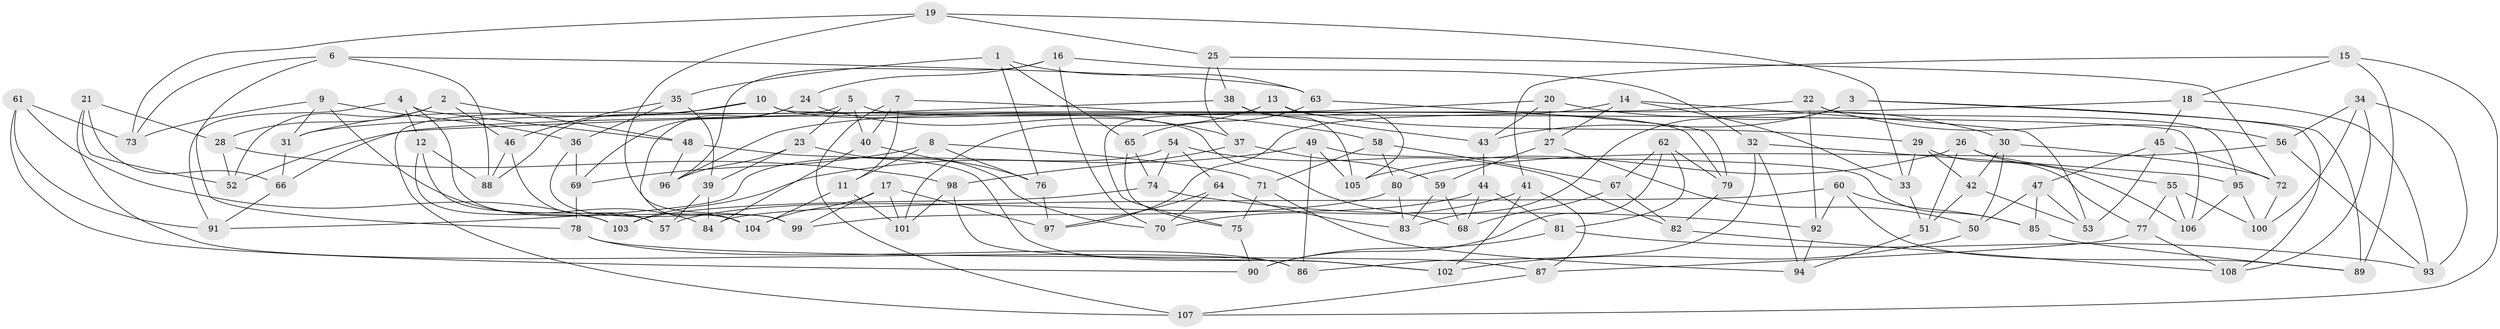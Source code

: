 // Generated by graph-tools (version 1.1) at 2025/26/03/09/25 03:26:59]
// undirected, 108 vertices, 216 edges
graph export_dot {
graph [start="1"]
  node [color=gray90,style=filled];
  1;
  2;
  3;
  4;
  5;
  6;
  7;
  8;
  9;
  10;
  11;
  12;
  13;
  14;
  15;
  16;
  17;
  18;
  19;
  20;
  21;
  22;
  23;
  24;
  25;
  26;
  27;
  28;
  29;
  30;
  31;
  32;
  33;
  34;
  35;
  36;
  37;
  38;
  39;
  40;
  41;
  42;
  43;
  44;
  45;
  46;
  47;
  48;
  49;
  50;
  51;
  52;
  53;
  54;
  55;
  56;
  57;
  58;
  59;
  60;
  61;
  62;
  63;
  64;
  65;
  66;
  67;
  68;
  69;
  70;
  71;
  72;
  73;
  74;
  75;
  76;
  77;
  78;
  79;
  80;
  81;
  82;
  83;
  84;
  85;
  86;
  87;
  88;
  89;
  90;
  91;
  92;
  93;
  94;
  95;
  96;
  97;
  98;
  99;
  100;
  101;
  102;
  103;
  104;
  105;
  106;
  107;
  108;
  1 -- 76;
  1 -- 63;
  1 -- 65;
  1 -- 35;
  2 -- 52;
  2 -- 28;
  2 -- 46;
  2 -- 48;
  3 -- 83;
  3 -- 89;
  3 -- 43;
  3 -- 108;
  4 -- 91;
  4 -- 104;
  4 -- 48;
  4 -- 12;
  5 -- 107;
  5 -- 23;
  5 -- 40;
  5 -- 79;
  6 -- 88;
  6 -- 78;
  6 -- 73;
  6 -- 63;
  7 -- 40;
  7 -- 107;
  7 -- 11;
  7 -- 58;
  8 -- 11;
  8 -- 76;
  8 -- 69;
  8 -- 71;
  9 -- 84;
  9 -- 31;
  9 -- 73;
  9 -- 36;
  10 -- 88;
  10 -- 106;
  10 -- 68;
  10 -- 31;
  11 -- 104;
  11 -- 101;
  12 -- 103;
  12 -- 57;
  12 -- 88;
  13 -- 29;
  13 -- 75;
  13 -- 105;
  13 -- 101;
  14 -- 53;
  14 -- 97;
  14 -- 27;
  14 -- 33;
  15 -- 89;
  15 -- 107;
  15 -- 18;
  15 -- 41;
  16 -- 70;
  16 -- 96;
  16 -- 24;
  16 -- 32;
  17 -- 97;
  17 -- 99;
  17 -- 104;
  17 -- 101;
  18 -- 45;
  18 -- 52;
  18 -- 93;
  19 -- 25;
  19 -- 73;
  19 -- 33;
  19 -- 99;
  20 -- 30;
  20 -- 27;
  20 -- 96;
  20 -- 43;
  21 -- 28;
  21 -- 66;
  21 -- 52;
  21 -- 86;
  22 -- 92;
  22 -- 56;
  22 -- 31;
  22 -- 95;
  23 -- 70;
  23 -- 39;
  23 -- 96;
  24 -- 104;
  24 -- 37;
  24 -- 69;
  25 -- 72;
  25 -- 37;
  25 -- 38;
  26 -- 51;
  26 -- 55;
  26 -- 105;
  26 -- 106;
  27 -- 50;
  27 -- 59;
  28 -- 52;
  28 -- 98;
  29 -- 33;
  29 -- 42;
  29 -- 77;
  30 -- 72;
  30 -- 50;
  30 -- 42;
  31 -- 66;
  32 -- 94;
  32 -- 86;
  32 -- 95;
  33 -- 51;
  34 -- 108;
  34 -- 93;
  34 -- 56;
  34 -- 100;
  35 -- 39;
  35 -- 36;
  35 -- 46;
  36 -- 69;
  36 -- 99;
  37 -- 59;
  37 -- 98;
  38 -- 43;
  38 -- 105;
  38 -- 66;
  39 -- 57;
  39 -- 84;
  40 -- 84;
  40 -- 76;
  41 -- 70;
  41 -- 102;
  41 -- 87;
  42 -- 51;
  42 -- 53;
  43 -- 44;
  44 -- 81;
  44 -- 57;
  44 -- 68;
  45 -- 53;
  45 -- 72;
  45 -- 47;
  46 -- 88;
  46 -- 57;
  47 -- 50;
  47 -- 53;
  47 -- 85;
  48 -- 96;
  48 -- 102;
  49 -- 85;
  49 -- 86;
  49 -- 103;
  49 -- 105;
  50 -- 102;
  51 -- 94;
  54 -- 74;
  54 -- 82;
  54 -- 91;
  54 -- 64;
  55 -- 77;
  55 -- 106;
  55 -- 100;
  56 -- 80;
  56 -- 93;
  58 -- 80;
  58 -- 71;
  58 -- 67;
  59 -- 68;
  59 -- 83;
  60 -- 92;
  60 -- 84;
  60 -- 85;
  60 -- 89;
  61 -- 90;
  61 -- 103;
  61 -- 73;
  61 -- 91;
  62 -- 67;
  62 -- 90;
  62 -- 81;
  62 -- 79;
  63 -- 79;
  63 -- 65;
  64 -- 70;
  64 -- 83;
  64 -- 97;
  65 -- 75;
  65 -- 74;
  66 -- 91;
  67 -- 82;
  67 -- 68;
  69 -- 78;
  71 -- 94;
  71 -- 75;
  72 -- 100;
  74 -- 92;
  74 -- 103;
  75 -- 90;
  76 -- 97;
  77 -- 108;
  77 -- 87;
  78 -- 86;
  78 -- 87;
  79 -- 82;
  80 -- 83;
  80 -- 99;
  81 -- 90;
  81 -- 93;
  82 -- 108;
  85 -- 89;
  87 -- 107;
  92 -- 94;
  95 -- 106;
  95 -- 100;
  98 -- 101;
  98 -- 102;
}
